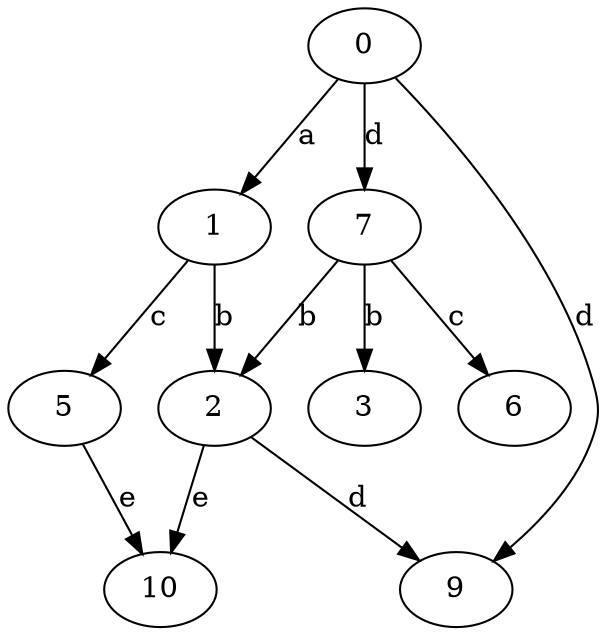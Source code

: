strict digraph  {
0;
1;
2;
3;
5;
6;
7;
9;
10;
0 -> 1  [label=a];
0 -> 7  [label=d];
0 -> 9  [label=d];
1 -> 2  [label=b];
1 -> 5  [label=c];
2 -> 9  [label=d];
2 -> 10  [label=e];
5 -> 10  [label=e];
7 -> 2  [label=b];
7 -> 3  [label=b];
7 -> 6  [label=c];
}
